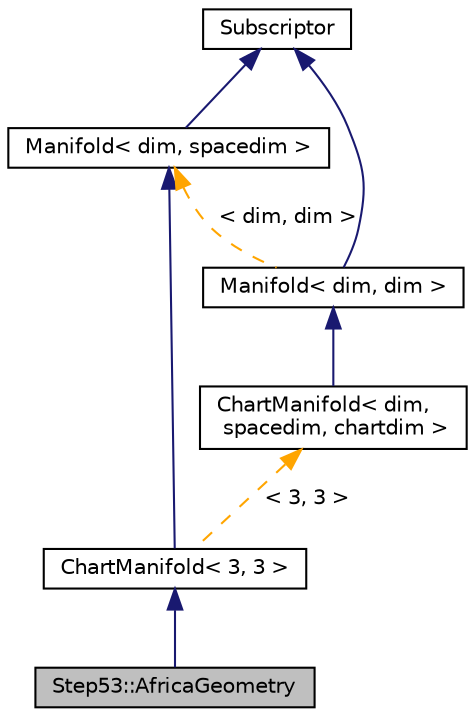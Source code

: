 digraph "Step53::AfricaGeometry"
{
 // LATEX_PDF_SIZE
  edge [fontname="Helvetica",fontsize="10",labelfontname="Helvetica",labelfontsize="10"];
  node [fontname="Helvetica",fontsize="10",shape=record];
  Node1 [label="Step53::AfricaGeometry",height=0.2,width=0.4,color="black", fillcolor="grey75", style="filled", fontcolor="black",tooltip=" "];
  Node2 -> Node1 [dir="back",color="midnightblue",fontsize="10",style="solid",fontname="Helvetica"];
  Node2 [label="ChartManifold\< 3, 3 \>",height=0.2,width=0.4,color="black", fillcolor="white", style="filled",URL="$classChartManifold.html",tooltip=" "];
  Node3 -> Node2 [dir="back",color="midnightblue",fontsize="10",style="solid",fontname="Helvetica"];
  Node3 [label="Manifold\< dim, spacedim \>",height=0.2,width=0.4,color="black", fillcolor="white", style="filled",URL="$classManifold.html",tooltip=" "];
  Node4 -> Node3 [dir="back",color="midnightblue",fontsize="10",style="solid",fontname="Helvetica"];
  Node4 [label="Subscriptor",height=0.2,width=0.4,color="black", fillcolor="white", style="filled",URL="$classSubscriptor.html",tooltip=" "];
  Node5 -> Node2 [dir="back",color="orange",fontsize="10",style="dashed",label=" \< 3, 3 \>" ,fontname="Helvetica"];
  Node5 [label="ChartManifold\< dim,\l spacedim, chartdim \>",height=0.2,width=0.4,color="black", fillcolor="white", style="filled",URL="$classChartManifold.html",tooltip=" "];
  Node6 -> Node5 [dir="back",color="midnightblue",fontsize="10",style="solid",fontname="Helvetica"];
  Node6 [label="Manifold\< dim, dim \>",height=0.2,width=0.4,color="black", fillcolor="white", style="filled",URL="$classManifold.html",tooltip=" "];
  Node4 -> Node6 [dir="back",color="midnightblue",fontsize="10",style="solid",fontname="Helvetica"];
  Node3 -> Node6 [dir="back",color="orange",fontsize="10",style="dashed",label=" \< dim, dim \>" ,fontname="Helvetica"];
}
